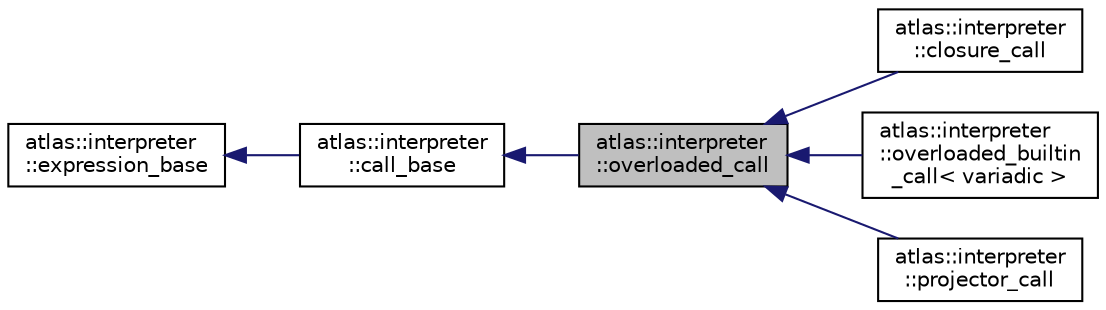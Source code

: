 digraph "atlas::interpreter::overloaded_call"
{
  edge [fontname="Helvetica",fontsize="10",labelfontname="Helvetica",labelfontsize="10"];
  node [fontname="Helvetica",fontsize="10",shape=record];
  rankdir="LR";
  Node1 [label="atlas::interpreter\l::overloaded_call",height=0.2,width=0.4,color="black", fillcolor="grey75", style="filled", fontcolor="black"];
  Node2 -> Node1 [dir="back",color="midnightblue",fontsize="10",style="solid",fontname="Helvetica"];
  Node2 [label="atlas::interpreter\l::call_base",height=0.2,width=0.4,color="black", fillcolor="white", style="filled",URL="$structatlas_1_1interpreter_1_1call__base.html"];
  Node3 -> Node2 [dir="back",color="midnightblue",fontsize="10",style="solid",fontname="Helvetica"];
  Node3 [label="atlas::interpreter\l::expression_base",height=0.2,width=0.4,color="black", fillcolor="white", style="filled",URL="$structatlas_1_1interpreter_1_1expression__base.html"];
  Node1 -> Node4 [dir="back",color="midnightblue",fontsize="10",style="solid",fontname="Helvetica"];
  Node4 [label="atlas::interpreter\l::closure_call",height=0.2,width=0.4,color="black", fillcolor="white", style="filled",URL="$structatlas_1_1interpreter_1_1closure__call.html"];
  Node1 -> Node5 [dir="back",color="midnightblue",fontsize="10",style="solid",fontname="Helvetica"];
  Node5 [label="atlas::interpreter\l::overloaded_builtin\l_call\< variadic \>",height=0.2,width=0.4,color="black", fillcolor="white", style="filled",URL="$structatlas_1_1interpreter_1_1overloaded__builtin__call.html"];
  Node1 -> Node6 [dir="back",color="midnightblue",fontsize="10",style="solid",fontname="Helvetica"];
  Node6 [label="atlas::interpreter\l::projector_call",height=0.2,width=0.4,color="black", fillcolor="white", style="filled",URL="$structatlas_1_1interpreter_1_1projector__call.html"];
}
